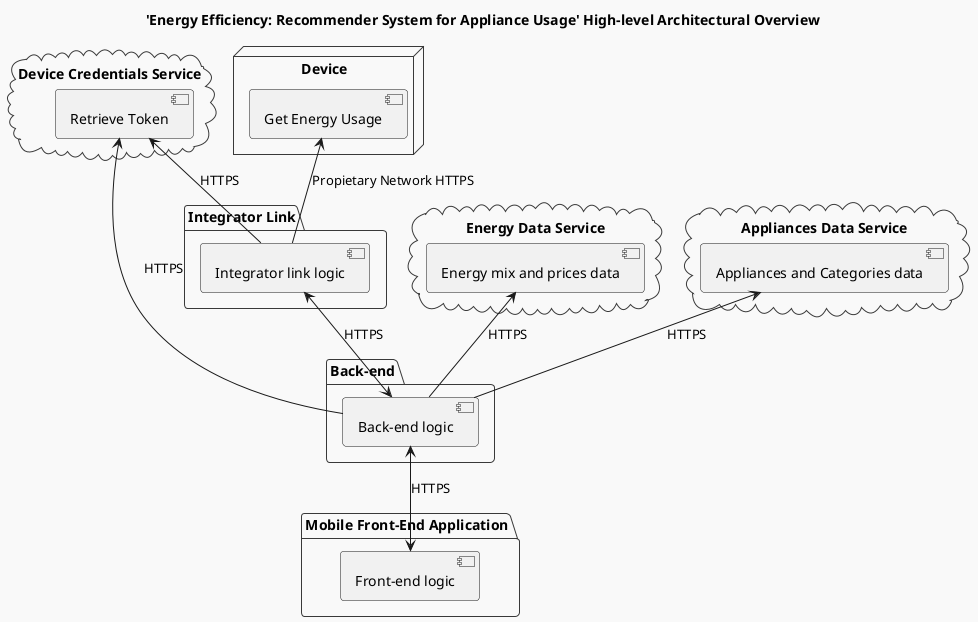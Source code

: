 @startuml
!theme mars

title 'Energy Efficiency: Recommender System for Appliance Usage' High-level Architectural Overview

package "Mobile Front-End Application" {
   [Front-end logic]
}

package "Back-end" {
  [Back-end logic]
}

cloud "Energy Data Service" {
  [Energy mix and prices data]
}

cloud "Appliances Data Service" {
  [Appliances and Categories data]
}

package "Integrator Link" {
   [Integrator link logic]
}

node "Device" {
  [Get Energy Usage]
}

cloud "Device Credentials Service" {
  [Retrieve Token]
}

[Front-end logic] <-u-> [Back-end logic] : HTTPS
[Integrator link logic] <-d-> [Back-end logic] : HTTPS
[Appliances and Categories data] <-d- [Back-end logic] : HTTPS
[Energy mix and prices data] <-d- [Back-end logic] : HTTPS
[Retrieve Token] <-r- [Back-end logic] : HTTPS
[Retrieve Token] <-d- [Integrator link logic]: HTTPS
[Get Energy Usage] <-d- [Integrator link logic] : Propietary Network HTTPS

@enduml